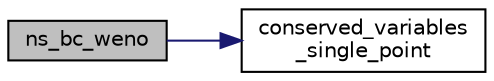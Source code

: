 digraph "ns_bc_weno"
{
 // INTERACTIVE_SVG=YES
  bgcolor="transparent";
  edge [fontname="Helvetica",fontsize="10",labelfontname="Helvetica",labelfontsize="10"];
  node [fontname="Helvetica",fontsize="10",shape=record];
  rankdir="LR";
  Node89 [label="ns_bc_weno",height=0.2,width=0.4,color="black", fillcolor="grey75", style="filled", fontcolor="black"];
  Node89 -> Node90 [color="midnightblue",fontsize="10",style="solid",fontname="Helvetica"];
  Node90 [label="conserved_variables\l_single_point",height=0.2,width=0.4,color="black",URL="$namespacenavierstokesrhsweno.html#a915a5f75335f503106a55b3359b23e4f"];
}
